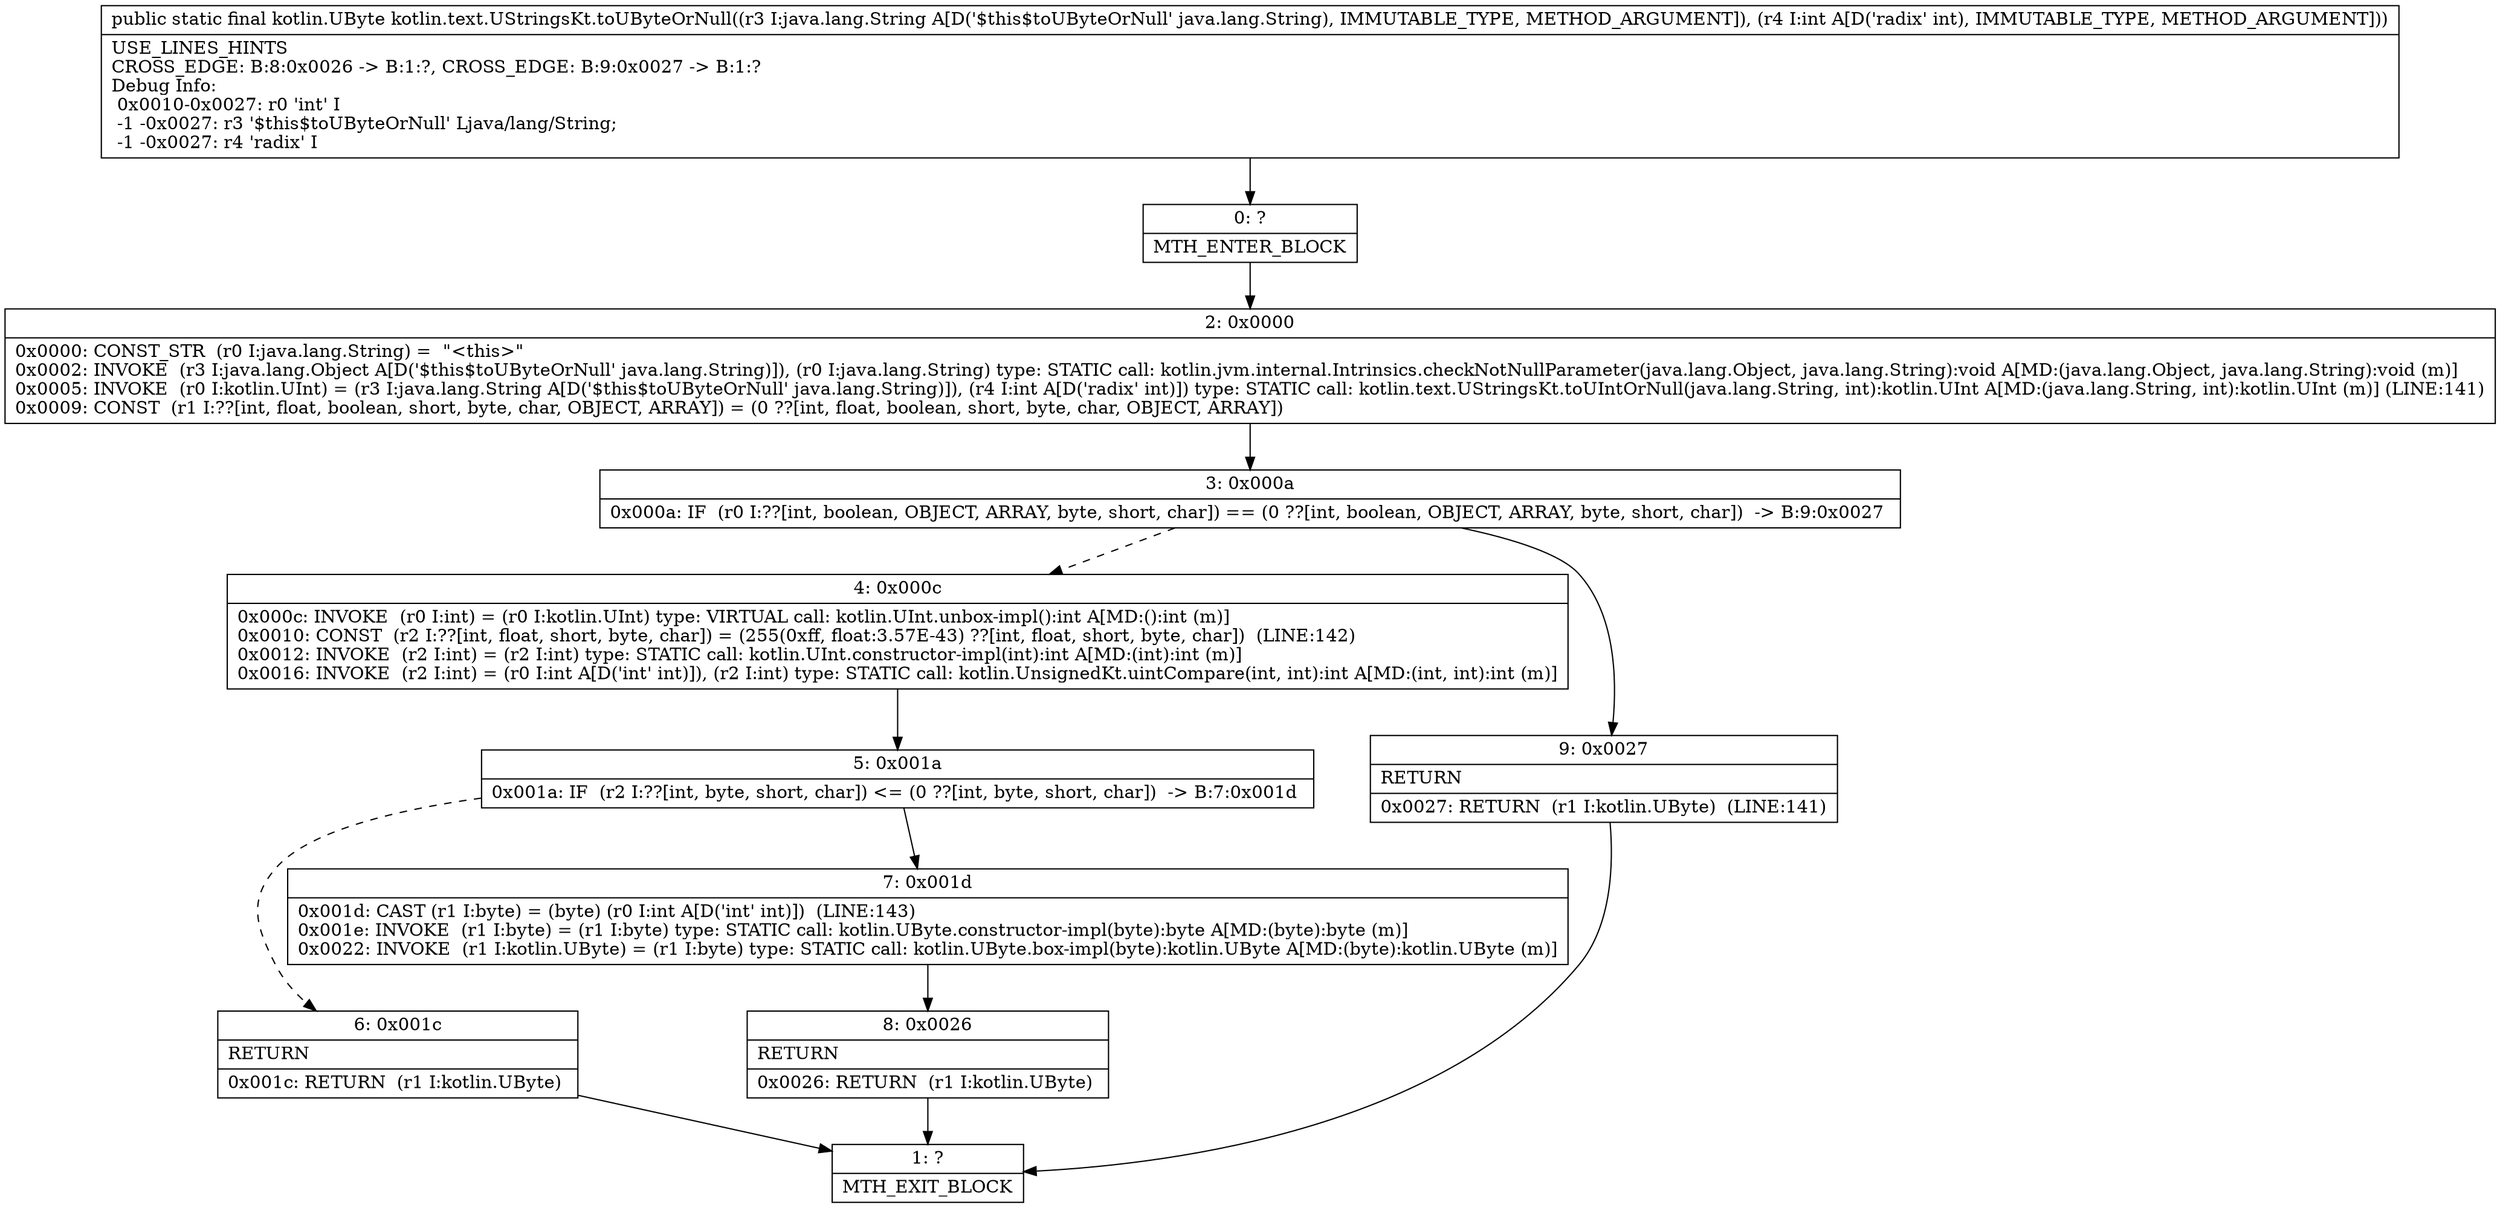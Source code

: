 digraph "CFG forkotlin.text.UStringsKt.toUByteOrNull(Ljava\/lang\/String;I)Lkotlin\/UByte;" {
Node_0 [shape=record,label="{0\:\ ?|MTH_ENTER_BLOCK\l}"];
Node_2 [shape=record,label="{2\:\ 0x0000|0x0000: CONST_STR  (r0 I:java.lang.String) =  \"\<this\>\" \l0x0002: INVOKE  (r3 I:java.lang.Object A[D('$this$toUByteOrNull' java.lang.String)]), (r0 I:java.lang.String) type: STATIC call: kotlin.jvm.internal.Intrinsics.checkNotNullParameter(java.lang.Object, java.lang.String):void A[MD:(java.lang.Object, java.lang.String):void (m)]\l0x0005: INVOKE  (r0 I:kotlin.UInt) = (r3 I:java.lang.String A[D('$this$toUByteOrNull' java.lang.String)]), (r4 I:int A[D('radix' int)]) type: STATIC call: kotlin.text.UStringsKt.toUIntOrNull(java.lang.String, int):kotlin.UInt A[MD:(java.lang.String, int):kotlin.UInt (m)] (LINE:141)\l0x0009: CONST  (r1 I:??[int, float, boolean, short, byte, char, OBJECT, ARRAY]) = (0 ??[int, float, boolean, short, byte, char, OBJECT, ARRAY]) \l}"];
Node_3 [shape=record,label="{3\:\ 0x000a|0x000a: IF  (r0 I:??[int, boolean, OBJECT, ARRAY, byte, short, char]) == (0 ??[int, boolean, OBJECT, ARRAY, byte, short, char])  \-\> B:9:0x0027 \l}"];
Node_4 [shape=record,label="{4\:\ 0x000c|0x000c: INVOKE  (r0 I:int) = (r0 I:kotlin.UInt) type: VIRTUAL call: kotlin.UInt.unbox\-impl():int A[MD:():int (m)]\l0x0010: CONST  (r2 I:??[int, float, short, byte, char]) = (255(0xff, float:3.57E\-43) ??[int, float, short, byte, char])  (LINE:142)\l0x0012: INVOKE  (r2 I:int) = (r2 I:int) type: STATIC call: kotlin.UInt.constructor\-impl(int):int A[MD:(int):int (m)]\l0x0016: INVOKE  (r2 I:int) = (r0 I:int A[D('int' int)]), (r2 I:int) type: STATIC call: kotlin.UnsignedKt.uintCompare(int, int):int A[MD:(int, int):int (m)]\l}"];
Node_5 [shape=record,label="{5\:\ 0x001a|0x001a: IF  (r2 I:??[int, byte, short, char]) \<= (0 ??[int, byte, short, char])  \-\> B:7:0x001d \l}"];
Node_6 [shape=record,label="{6\:\ 0x001c|RETURN\l|0x001c: RETURN  (r1 I:kotlin.UByte) \l}"];
Node_1 [shape=record,label="{1\:\ ?|MTH_EXIT_BLOCK\l}"];
Node_7 [shape=record,label="{7\:\ 0x001d|0x001d: CAST (r1 I:byte) = (byte) (r0 I:int A[D('int' int)])  (LINE:143)\l0x001e: INVOKE  (r1 I:byte) = (r1 I:byte) type: STATIC call: kotlin.UByte.constructor\-impl(byte):byte A[MD:(byte):byte (m)]\l0x0022: INVOKE  (r1 I:kotlin.UByte) = (r1 I:byte) type: STATIC call: kotlin.UByte.box\-impl(byte):kotlin.UByte A[MD:(byte):kotlin.UByte (m)]\l}"];
Node_8 [shape=record,label="{8\:\ 0x0026|RETURN\l|0x0026: RETURN  (r1 I:kotlin.UByte) \l}"];
Node_9 [shape=record,label="{9\:\ 0x0027|RETURN\l|0x0027: RETURN  (r1 I:kotlin.UByte)  (LINE:141)\l}"];
MethodNode[shape=record,label="{public static final kotlin.UByte kotlin.text.UStringsKt.toUByteOrNull((r3 I:java.lang.String A[D('$this$toUByteOrNull' java.lang.String), IMMUTABLE_TYPE, METHOD_ARGUMENT]), (r4 I:int A[D('radix' int), IMMUTABLE_TYPE, METHOD_ARGUMENT]))  | USE_LINES_HINTS\lCROSS_EDGE: B:8:0x0026 \-\> B:1:?, CROSS_EDGE: B:9:0x0027 \-\> B:1:?\lDebug Info:\l  0x0010\-0x0027: r0 'int' I\l  \-1 \-0x0027: r3 '$this$toUByteOrNull' Ljava\/lang\/String;\l  \-1 \-0x0027: r4 'radix' I\l}"];
MethodNode -> Node_0;Node_0 -> Node_2;
Node_2 -> Node_3;
Node_3 -> Node_4[style=dashed];
Node_3 -> Node_9;
Node_4 -> Node_5;
Node_5 -> Node_6[style=dashed];
Node_5 -> Node_7;
Node_6 -> Node_1;
Node_7 -> Node_8;
Node_8 -> Node_1;
Node_9 -> Node_1;
}

